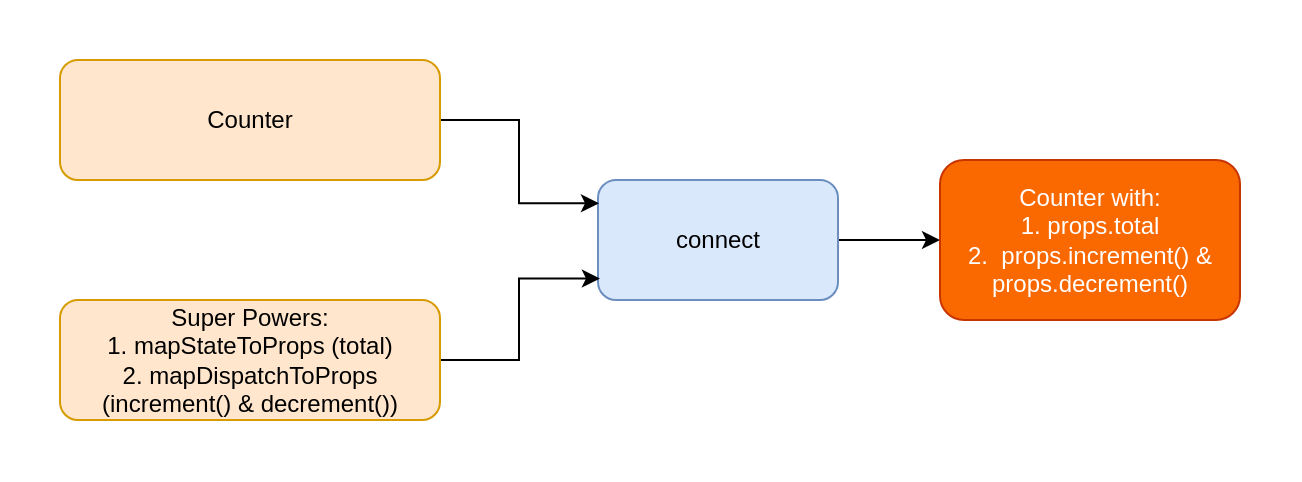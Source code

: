 <mxfile version="10.7.3" type="device"><diagram id="MFNIDr-kbWhoW4CgiL79" name="Page-1"><mxGraphModel dx="761" dy="407" grid="1" gridSize="10" guides="1" tooltips="1" connect="1" arrows="1" fold="1" page="1" pageScale="1" pageWidth="850" pageHeight="1100" math="0" shadow="0"><root><mxCell id="0"/><mxCell id="1" parent="0"/><mxCell id="TNdpK8ikAujL1cBCUw34-11" value="" style="rounded=0;whiteSpace=wrap;html=1;strokeColor=none;" parent="1" vertex="1"><mxGeometry x="40" y="60" width="650" height="240" as="geometry"/></mxCell><mxCell id="TNdpK8ikAujL1cBCUw34-10" value="" style="edgeStyle=orthogonalEdgeStyle;rounded=0;orthogonalLoop=1;jettySize=auto;html=1;" parent="1" source="TNdpK8ikAujL1cBCUw34-1" target="TNdpK8ikAujL1cBCUw34-9" edge="1"><mxGeometry relative="1" as="geometry"/></mxCell><mxCell id="TNdpK8ikAujL1cBCUw34-1" value="connect" style="rounded=1;whiteSpace=wrap;html=1;fillColor=#dae8fc;strokeColor=#6c8ebf;" parent="1" vertex="1"><mxGeometry x="339" y="150" width="120" height="60" as="geometry"/></mxCell><mxCell id="TNdpK8ikAujL1cBCUw34-9" value="Counter with:&lt;br&gt;1. props.total&lt;br&gt;2.&amp;nbsp; props.increment() &amp;amp; props.decrement()&lt;br&gt;" style="rounded=1;whiteSpace=wrap;html=1;fillColor=#fa6800;strokeColor=#C73500;fontColor=#ffffff;" parent="1" vertex="1"><mxGeometry x="510" y="140" width="150" height="80" as="geometry"/></mxCell><mxCell id="TNdpK8ikAujL1cBCUw34-5" value="" style="rounded=0;orthogonalLoop=1;jettySize=auto;html=1;entryX=0.004;entryY=0.194;entryDx=0;entryDy=0;entryPerimeter=0;edgeStyle=orthogonalEdgeStyle;" parent="1" source="TNdpK8ikAujL1cBCUw34-2" target="TNdpK8ikAujL1cBCUw34-1" edge="1"><mxGeometry relative="1" as="geometry"><mxPoint x="340" y="115" as="targetPoint"/></mxGeometry></mxCell><mxCell id="TNdpK8ikAujL1cBCUw34-2" value="Counter&lt;br&gt;" style="rounded=1;whiteSpace=wrap;html=1;fillColor=#ffe6cc;strokeColor=#d79b00;" parent="1" vertex="1"><mxGeometry x="70" y="90" width="190" height="60" as="geometry"/></mxCell><mxCell id="TNdpK8ikAujL1cBCUw34-7" value="" style="edgeStyle=orthogonalEdgeStyle;rounded=0;orthogonalLoop=1;jettySize=auto;html=1;entryX=0.008;entryY=0.821;entryDx=0;entryDy=0;entryPerimeter=0;" parent="1" source="TNdpK8ikAujL1cBCUw34-3" target="TNdpK8ikAujL1cBCUw34-1" edge="1"><mxGeometry relative="1" as="geometry"><mxPoint x="340" y="235" as="targetPoint"/></mxGeometry></mxCell><mxCell id="TNdpK8ikAujL1cBCUw34-3" value="Super Powers:&lt;br&gt;1. mapStateToProps (total)&lt;br&gt;2. mapDispatchToProps (increment() &amp;amp; decrement())" style="rounded=1;whiteSpace=wrap;html=1;fillColor=#ffe6cc;strokeColor=#d79b00;" parent="1" vertex="1"><mxGeometry x="70" y="210" width="190" height="60" as="geometry"/></mxCell></root></mxGraphModel></diagram></mxfile>